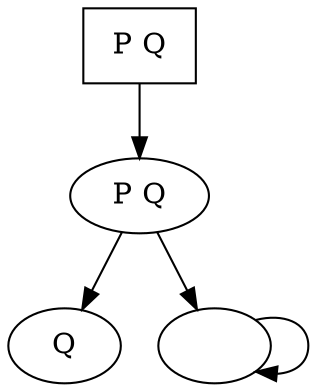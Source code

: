  digraph mon_systeme {
 /* Liste des n÷uds avec leurs labels séparés par des espaces */
 q1 [ label =" P Q "];
 q2 [ label =" P Q "];
 q3 [ label =" Q "];
 q4 [ label =""];

 /* Un seul n÷ud initial */
 q1 [ shape = box ];

 /* Transitions */
 q1 -> q2 -> q3 ;
 q2 -> q4 ;
 q4 -> q4 ;
 }